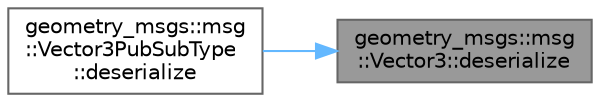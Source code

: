 digraph "geometry_msgs::msg::Vector3::deserialize"
{
 // INTERACTIVE_SVG=YES
 // LATEX_PDF_SIZE
  bgcolor="transparent";
  edge [fontname=Helvetica,fontsize=10,labelfontname=Helvetica,labelfontsize=10];
  node [fontname=Helvetica,fontsize=10,shape=box,height=0.2,width=0.4];
  rankdir="RL";
  Node1 [id="Node000001",label="geometry_msgs::msg\l::Vector3::deserialize",height=0.2,width=0.4,color="gray40", fillcolor="grey60", style="filled", fontcolor="black",tooltip="This function deserializes an object using CDR serialization."];
  Node1 -> Node2 [id="edge1_Node000001_Node000002",dir="back",color="steelblue1",style="solid",tooltip=" "];
  Node2 [id="Node000002",label="geometry_msgs::msg\l::Vector3PubSubType\l::deserialize",height=0.2,width=0.4,color="grey40", fillcolor="white", style="filled",URL="$d8/d74/classgeometry__msgs_1_1msg_1_1Vector3PubSubType.html#a19a6d12796c42fb7667b5067e3b100b8",tooltip=" "];
}

